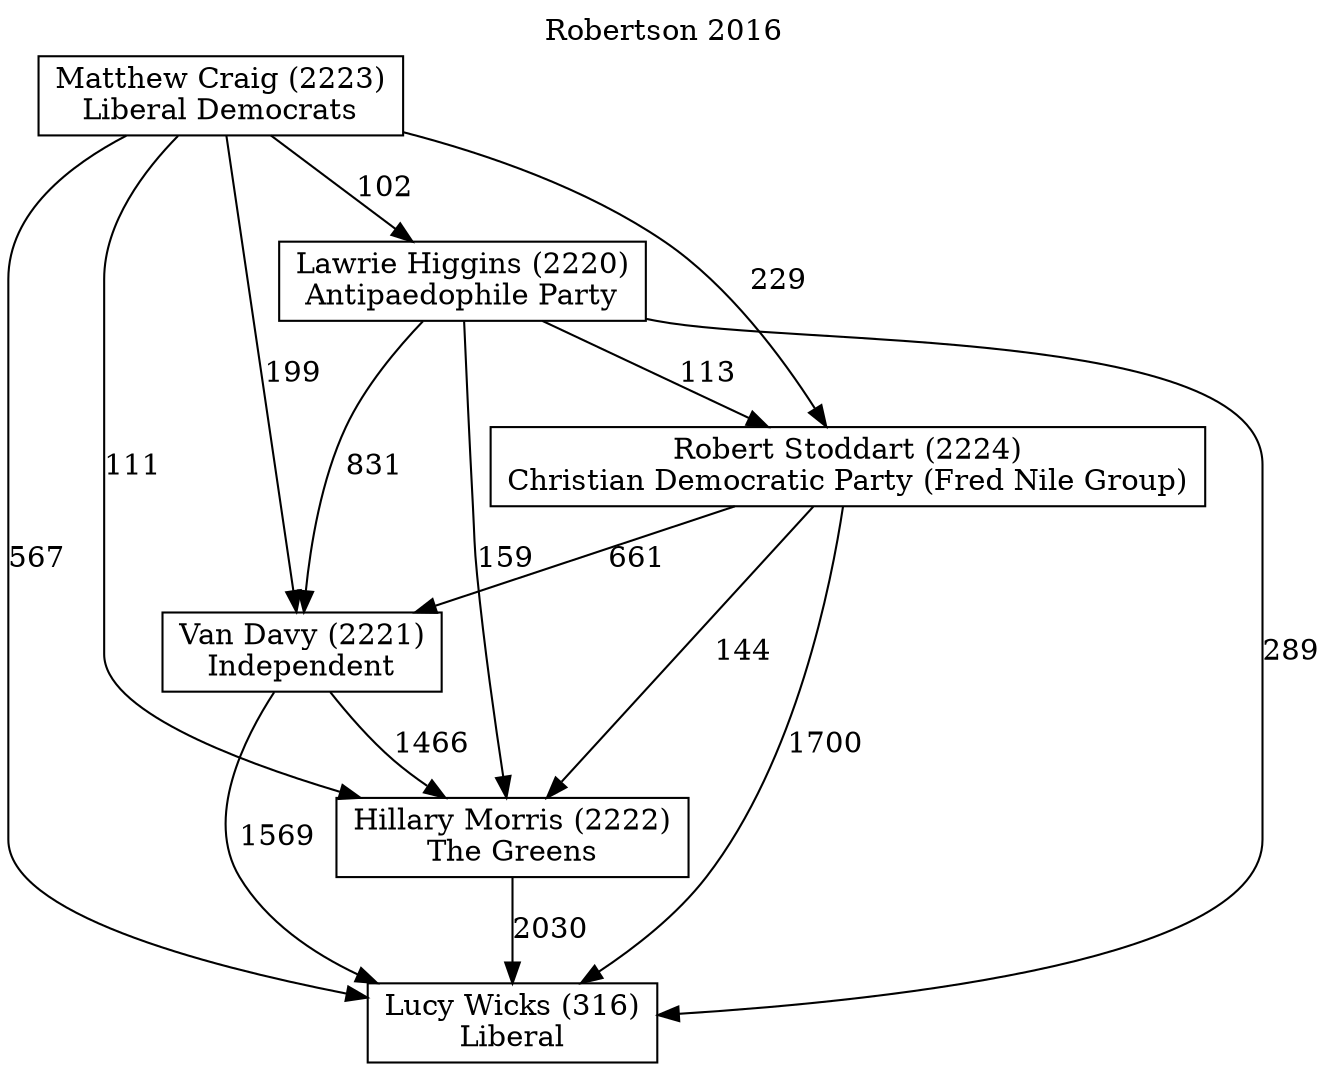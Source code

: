 // House preference flow
digraph "Lucy Wicks (316)_Robertson_2016" {
	graph [label="Robertson 2016" labelloc=t mclimit=2]
	node [shape=box]
	"Lucy Wicks (316)" [label="Lucy Wicks (316)
Liberal"]
	"Hillary Morris (2222)" [label="Hillary Morris (2222)
The Greens"]
	"Van Davy (2221)" [label="Van Davy (2221)
Independent"]
	"Robert Stoddart (2224)" [label="Robert Stoddart (2224)
Christian Democratic Party (Fred Nile Group)"]
	"Lawrie Higgins (2220)" [label="Lawrie Higgins (2220)
Antipaedophile Party"]
	"Matthew Craig (2223)" [label="Matthew Craig (2223)
Liberal Democrats"]
	"Hillary Morris (2222)" -> "Lucy Wicks (316)" [label=2030]
	"Van Davy (2221)" -> "Hillary Morris (2222)" [label=1466]
	"Robert Stoddart (2224)" -> "Van Davy (2221)" [label=661]
	"Lawrie Higgins (2220)" -> "Robert Stoddart (2224)" [label=113]
	"Matthew Craig (2223)" -> "Lawrie Higgins (2220)" [label=102]
	"Van Davy (2221)" -> "Lucy Wicks (316)" [label=1569]
	"Robert Stoddart (2224)" -> "Lucy Wicks (316)" [label=1700]
	"Lawrie Higgins (2220)" -> "Lucy Wicks (316)" [label=289]
	"Matthew Craig (2223)" -> "Lucy Wicks (316)" [label=567]
	"Matthew Craig (2223)" -> "Robert Stoddart (2224)" [label=229]
	"Lawrie Higgins (2220)" -> "Van Davy (2221)" [label=831]
	"Matthew Craig (2223)" -> "Van Davy (2221)" [label=199]
	"Robert Stoddart (2224)" -> "Hillary Morris (2222)" [label=144]
	"Lawrie Higgins (2220)" -> "Hillary Morris (2222)" [label=159]
	"Matthew Craig (2223)" -> "Hillary Morris (2222)" [label=111]
}
